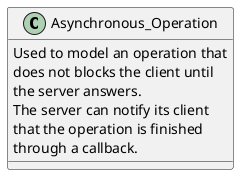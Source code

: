 @startuml

class Asynchronous_Operation
{
  Used to model an operation that
  does not blocks the client until
  the server answers.
  The server can notify its client
  that the operation is finished
  through a callback.
}

@enduml